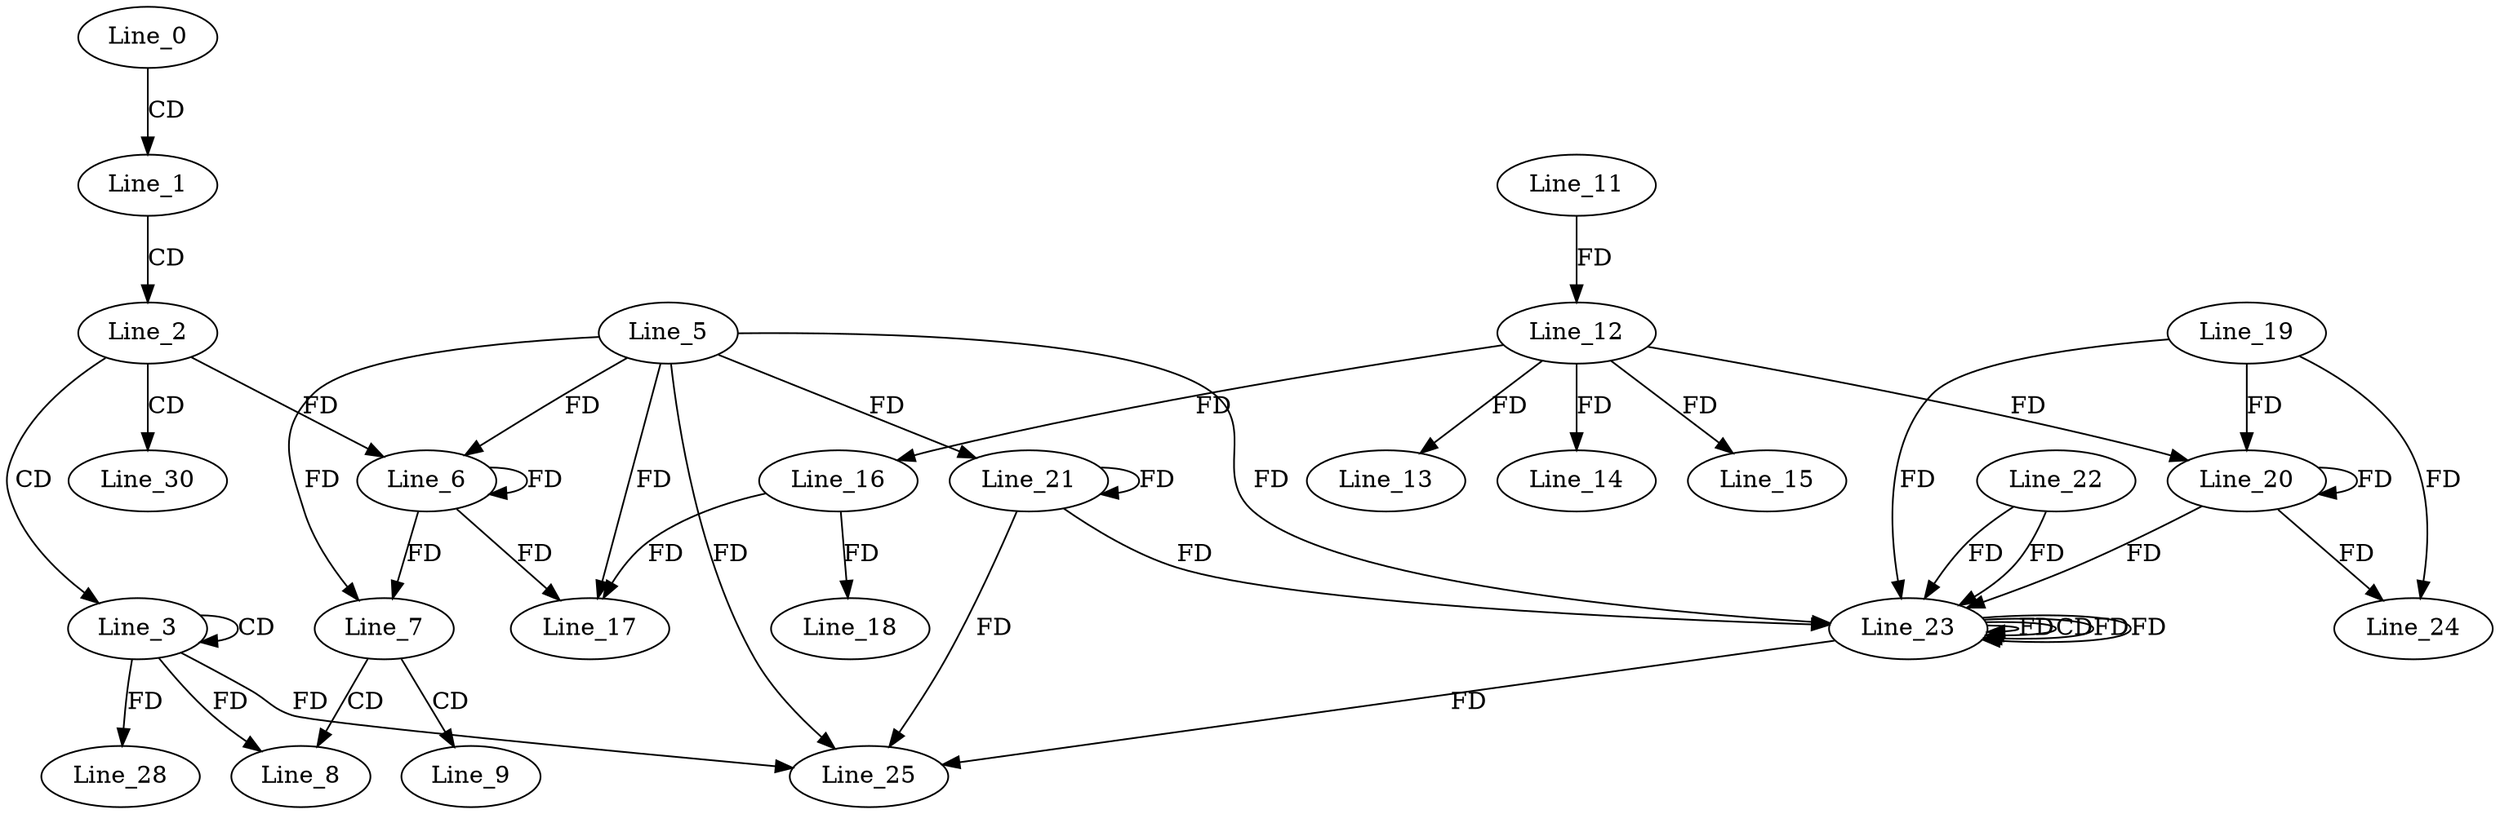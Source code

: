 digraph G {
  Line_0;
  Line_1;
  Line_2;
  Line_3;
  Line_3;
  Line_5;
  Line_6;
  Line_6;
  Line_7;
  Line_8;
  Line_9;
  Line_11;
  Line_12;
  Line_12;
  Line_13;
  Line_14;
  Line_15;
  Line_16;
  Line_16;
  Line_17;
  Line_18;
  Line_19;
  Line_20;
  Line_20;
  Line_21;
  Line_23;
  Line_22;
  Line_23;
  Line_23;
  Line_23;
  Line_24;
  Line_25;
  Line_28;
  Line_30;
  Line_0 -> Line_1 [ label="CD" ];
  Line_1 -> Line_2 [ label="CD" ];
  Line_2 -> Line_3 [ label="CD" ];
  Line_3 -> Line_3 [ label="CD" ];
  Line_5 -> Line_6 [ label="FD" ];
  Line_6 -> Line_6 [ label="FD" ];
  Line_2 -> Line_6 [ label="FD" ];
  Line_5 -> Line_7 [ label="FD" ];
  Line_6 -> Line_7 [ label="FD" ];
  Line_7 -> Line_8 [ label="CD" ];
  Line_3 -> Line_8 [ label="FD" ];
  Line_7 -> Line_9 [ label="CD" ];
  Line_11 -> Line_12 [ label="FD" ];
  Line_12 -> Line_13 [ label="FD" ];
  Line_12 -> Line_14 [ label="FD" ];
  Line_12 -> Line_15 [ label="FD" ];
  Line_12 -> Line_16 [ label="FD" ];
  Line_16 -> Line_17 [ label="FD" ];
  Line_5 -> Line_17 [ label="FD" ];
  Line_6 -> Line_17 [ label="FD" ];
  Line_16 -> Line_18 [ label="FD" ];
  Line_19 -> Line_20 [ label="FD" ];
  Line_20 -> Line_20 [ label="FD" ];
  Line_12 -> Line_20 [ label="FD" ];
  Line_5 -> Line_21 [ label="FD" ];
  Line_21 -> Line_21 [ label="FD" ];
  Line_23 -> Line_23 [ label="FD" ];
  Line_22 -> Line_23 [ label="FD" ];
  Line_19 -> Line_23 [ label="FD" ];
  Line_20 -> Line_23 [ label="FD" ];
  Line_23 -> Line_23 [ label="CD" ];
  Line_23 -> Line_23 [ label="FD" ];
  Line_5 -> Line_23 [ label="FD" ];
  Line_21 -> Line_23 [ label="FD" ];
  Line_23 -> Line_23 [ label="FD" ];
  Line_22 -> Line_23 [ label="FD" ];
  Line_19 -> Line_24 [ label="FD" ];
  Line_20 -> Line_24 [ label="FD" ];
  Line_23 -> Line_25 [ label="FD" ];
  Line_5 -> Line_25 [ label="FD" ];
  Line_21 -> Line_25 [ label="FD" ];
  Line_3 -> Line_25 [ label="FD" ];
  Line_3 -> Line_28 [ label="FD" ];
  Line_2 -> Line_30 [ label="CD" ];
}
